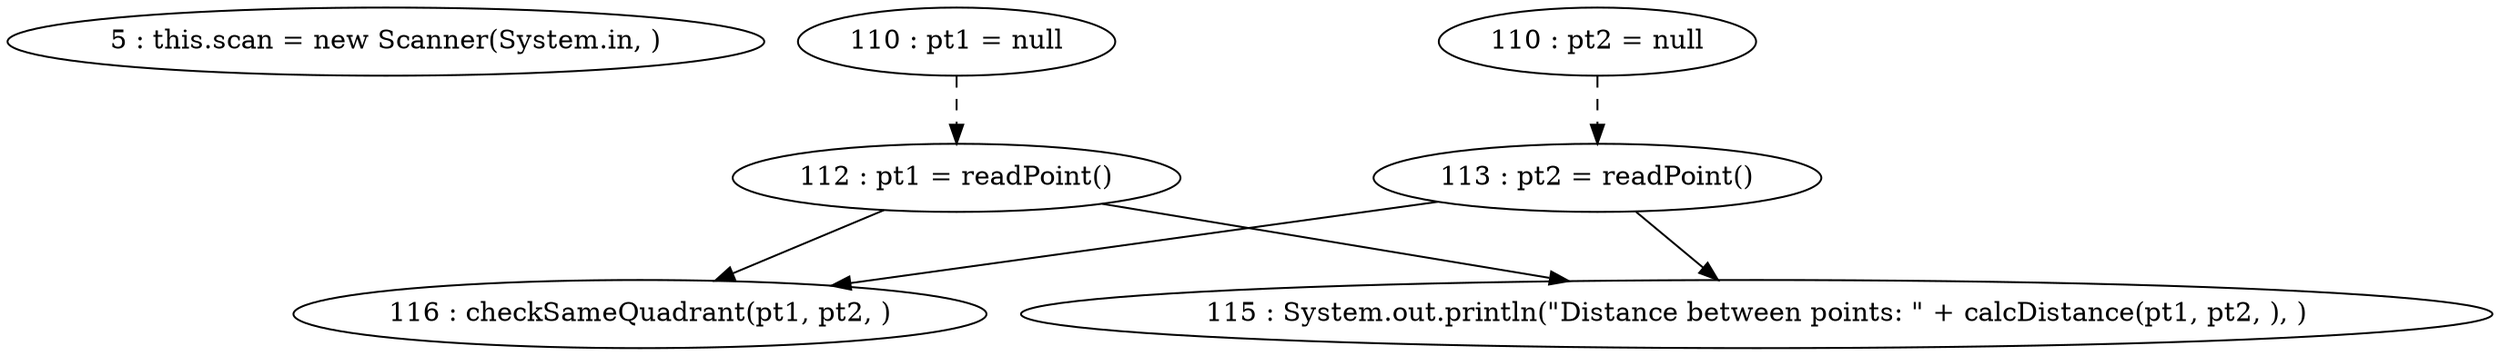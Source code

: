 digraph G {
"5 : this.scan = new Scanner(System.in, )"
"110 : pt1 = null"
"110 : pt1 = null" -> "112 : pt1 = readPoint()" [style=dashed]
"110 : pt2 = null"
"110 : pt2 = null" -> "113 : pt2 = readPoint()" [style=dashed]
"112 : pt1 = readPoint()"
"112 : pt1 = readPoint()" -> "116 : checkSameQuadrant(pt1, pt2, )"
"112 : pt1 = readPoint()" -> "115 : System.out.println(\"Distance between points: \" + calcDistance(pt1, pt2, ), )"
"113 : pt2 = readPoint()"
"113 : pt2 = readPoint()" -> "116 : checkSameQuadrant(pt1, pt2, )"
"113 : pt2 = readPoint()" -> "115 : System.out.println(\"Distance between points: \" + calcDistance(pt1, pt2, ), )"
"115 : System.out.println(\"Distance between points: \" + calcDistance(pt1, pt2, ), )"
"116 : checkSameQuadrant(pt1, pt2, )"
}